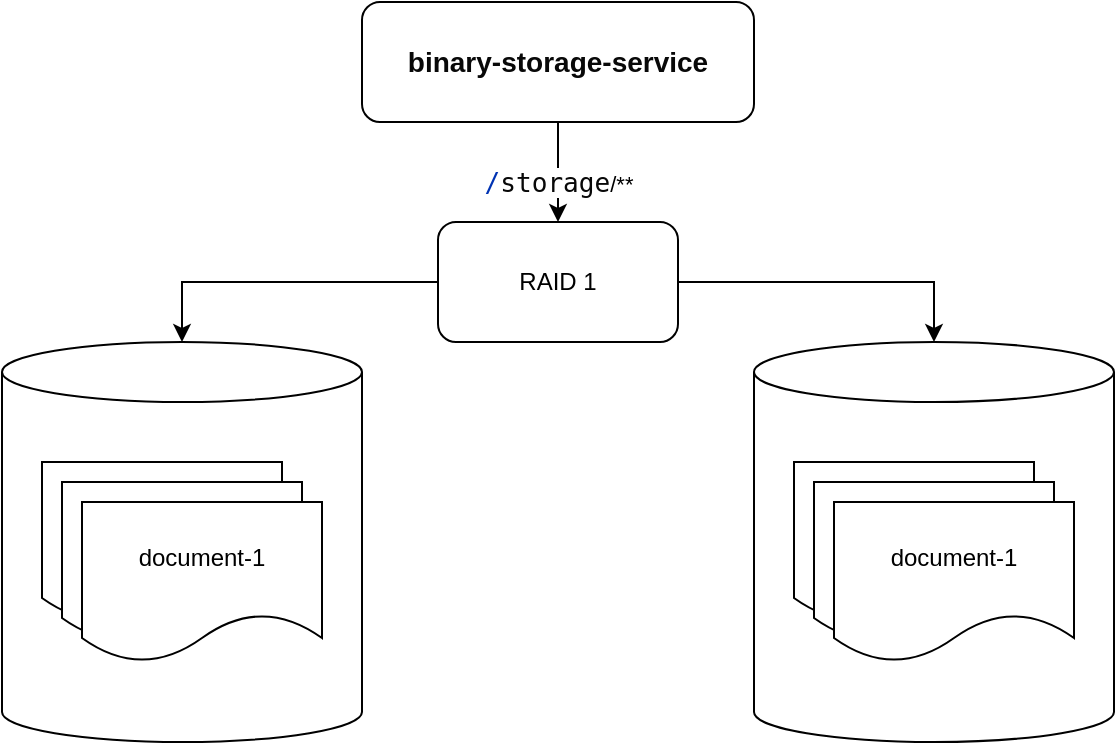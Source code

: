 <mxfile version="19.0.3" type="device"><diagram id="zc2TZEaRrI3AGw77scGu" name="filesystem"><mxGraphModel dx="418" dy="338" grid="1" gridSize="10" guides="1" tooltips="1" connect="1" arrows="1" fold="1" page="1" pageScale="1" pageWidth="827" pageHeight="1169" math="0" shadow="0"><root><mxCell id="0"/><mxCell id="1" parent="0"/><mxCell id="J_hR1ZlE5Vwv_O6BkwyH-5" value="" style="shape=cylinder3;whiteSpace=wrap;html=1;boundedLbl=1;backgroundOutline=1;size=15;" parent="1" vertex="1"><mxGeometry x="322" y="280" width="180" height="200" as="geometry"/></mxCell><mxCell id="J_hR1ZlE5Vwv_O6BkwyH-14" style="edgeStyle=orthogonalEdgeStyle;rounded=0;orthogonalLoop=1;jettySize=auto;html=1;exitX=0.5;exitY=1;exitDx=0;exitDy=0;entryX=0.5;entryY=0;entryDx=0;entryDy=0;" parent="1" source="J_hR1ZlE5Vwv_O6BkwyH-1" target="J_hR1ZlE5Vwv_O6BkwyH-6" edge="1"><mxGeometry relative="1" as="geometry"/></mxCell><mxCell id="sVG9kniiKgvDNtCZ1cI0-1" value="&lt;span style=&quot;font-family: &amp;quot;JetBrains Mono&amp;quot;, monospace; font-size: 9.8pt; color: rgb(0, 51, 179);&quot;&gt;/&lt;/span&gt;&lt;span style=&quot;color: rgb(8, 8, 8); font-family: &amp;quot;JetBrains Mono&amp;quot;, monospace; font-size: 9.8pt;&quot;&gt;storage&lt;/span&gt;/**" style="edgeLabel;html=1;align=center;verticalAlign=middle;resizable=0;points=[];" vertex="1" connectable="0" parent="J_hR1ZlE5Vwv_O6BkwyH-14"><mxGeometry x="-0.24" y="1" relative="1" as="geometry"><mxPoint x="-1" y="11" as="offset"/></mxGeometry></mxCell><mxCell id="J_hR1ZlE5Vwv_O6BkwyH-1" value="&lt;strong style=&quot;box-sizing: border-box; color: rgb(8, 8, 8); font-family: Helvetica, Arial, freesans, sans-serif; font-size: 14px; text-align: start; background-color: rgb(255, 255, 255);&quot;&gt;binary-storage-service&lt;/strong&gt;" style="rounded=1;whiteSpace=wrap;html=1;" parent="1" vertex="1"><mxGeometry x="502" y="110" width="196" height="60" as="geometry"/></mxCell><mxCell id="J_hR1ZlE5Vwv_O6BkwyH-2" value="" style="shape=document;whiteSpace=wrap;html=1;boundedLbl=1;" parent="1" vertex="1"><mxGeometry x="342" y="340" width="120" height="80" as="geometry"/></mxCell><mxCell id="J_hR1ZlE5Vwv_O6BkwyH-3" value="" style="shape=document;whiteSpace=wrap;html=1;boundedLbl=1;" parent="1" vertex="1"><mxGeometry x="352" y="350" width="120" height="80" as="geometry"/></mxCell><mxCell id="J_hR1ZlE5Vwv_O6BkwyH-4" value="document-1" style="shape=document;whiteSpace=wrap;html=1;boundedLbl=1;" parent="1" vertex="1"><mxGeometry x="362" y="360" width="120" height="80" as="geometry"/></mxCell><mxCell id="J_hR1ZlE5Vwv_O6BkwyH-12" style="edgeStyle=orthogonalEdgeStyle;rounded=0;orthogonalLoop=1;jettySize=auto;html=1;exitX=0;exitY=0.5;exitDx=0;exitDy=0;entryX=0.5;entryY=0;entryDx=0;entryDy=0;entryPerimeter=0;" parent="1" source="J_hR1ZlE5Vwv_O6BkwyH-6" target="J_hR1ZlE5Vwv_O6BkwyH-5" edge="1"><mxGeometry relative="1" as="geometry"/></mxCell><mxCell id="J_hR1ZlE5Vwv_O6BkwyH-13" style="edgeStyle=orthogonalEdgeStyle;rounded=0;orthogonalLoop=1;jettySize=auto;html=1;exitX=1;exitY=0.5;exitDx=0;exitDy=0;entryX=0.5;entryY=0;entryDx=0;entryDy=0;entryPerimeter=0;" parent="1" source="J_hR1ZlE5Vwv_O6BkwyH-6" target="J_hR1ZlE5Vwv_O6BkwyH-8" edge="1"><mxGeometry relative="1" as="geometry"/></mxCell><mxCell id="J_hR1ZlE5Vwv_O6BkwyH-6" value="RAID 1" style="rounded=1;whiteSpace=wrap;html=1;" parent="1" vertex="1"><mxGeometry x="540" y="220" width="120" height="60" as="geometry"/></mxCell><mxCell id="J_hR1ZlE5Vwv_O6BkwyH-8" value="" style="shape=cylinder3;whiteSpace=wrap;html=1;boundedLbl=1;backgroundOutline=1;size=15;" parent="1" vertex="1"><mxGeometry x="698" y="280" width="180" height="200" as="geometry"/></mxCell><mxCell id="J_hR1ZlE5Vwv_O6BkwyH-9" value="" style="shape=document;whiteSpace=wrap;html=1;boundedLbl=1;" parent="1" vertex="1"><mxGeometry x="718" y="340" width="120" height="80" as="geometry"/></mxCell><mxCell id="J_hR1ZlE5Vwv_O6BkwyH-10" value="" style="shape=document;whiteSpace=wrap;html=1;boundedLbl=1;" parent="1" vertex="1"><mxGeometry x="728" y="350" width="120" height="80" as="geometry"/></mxCell><mxCell id="J_hR1ZlE5Vwv_O6BkwyH-11" value="document-1" style="shape=document;whiteSpace=wrap;html=1;boundedLbl=1;" parent="1" vertex="1"><mxGeometry x="738" y="360" width="120" height="80" as="geometry"/></mxCell></root></mxGraphModel></diagram></mxfile>